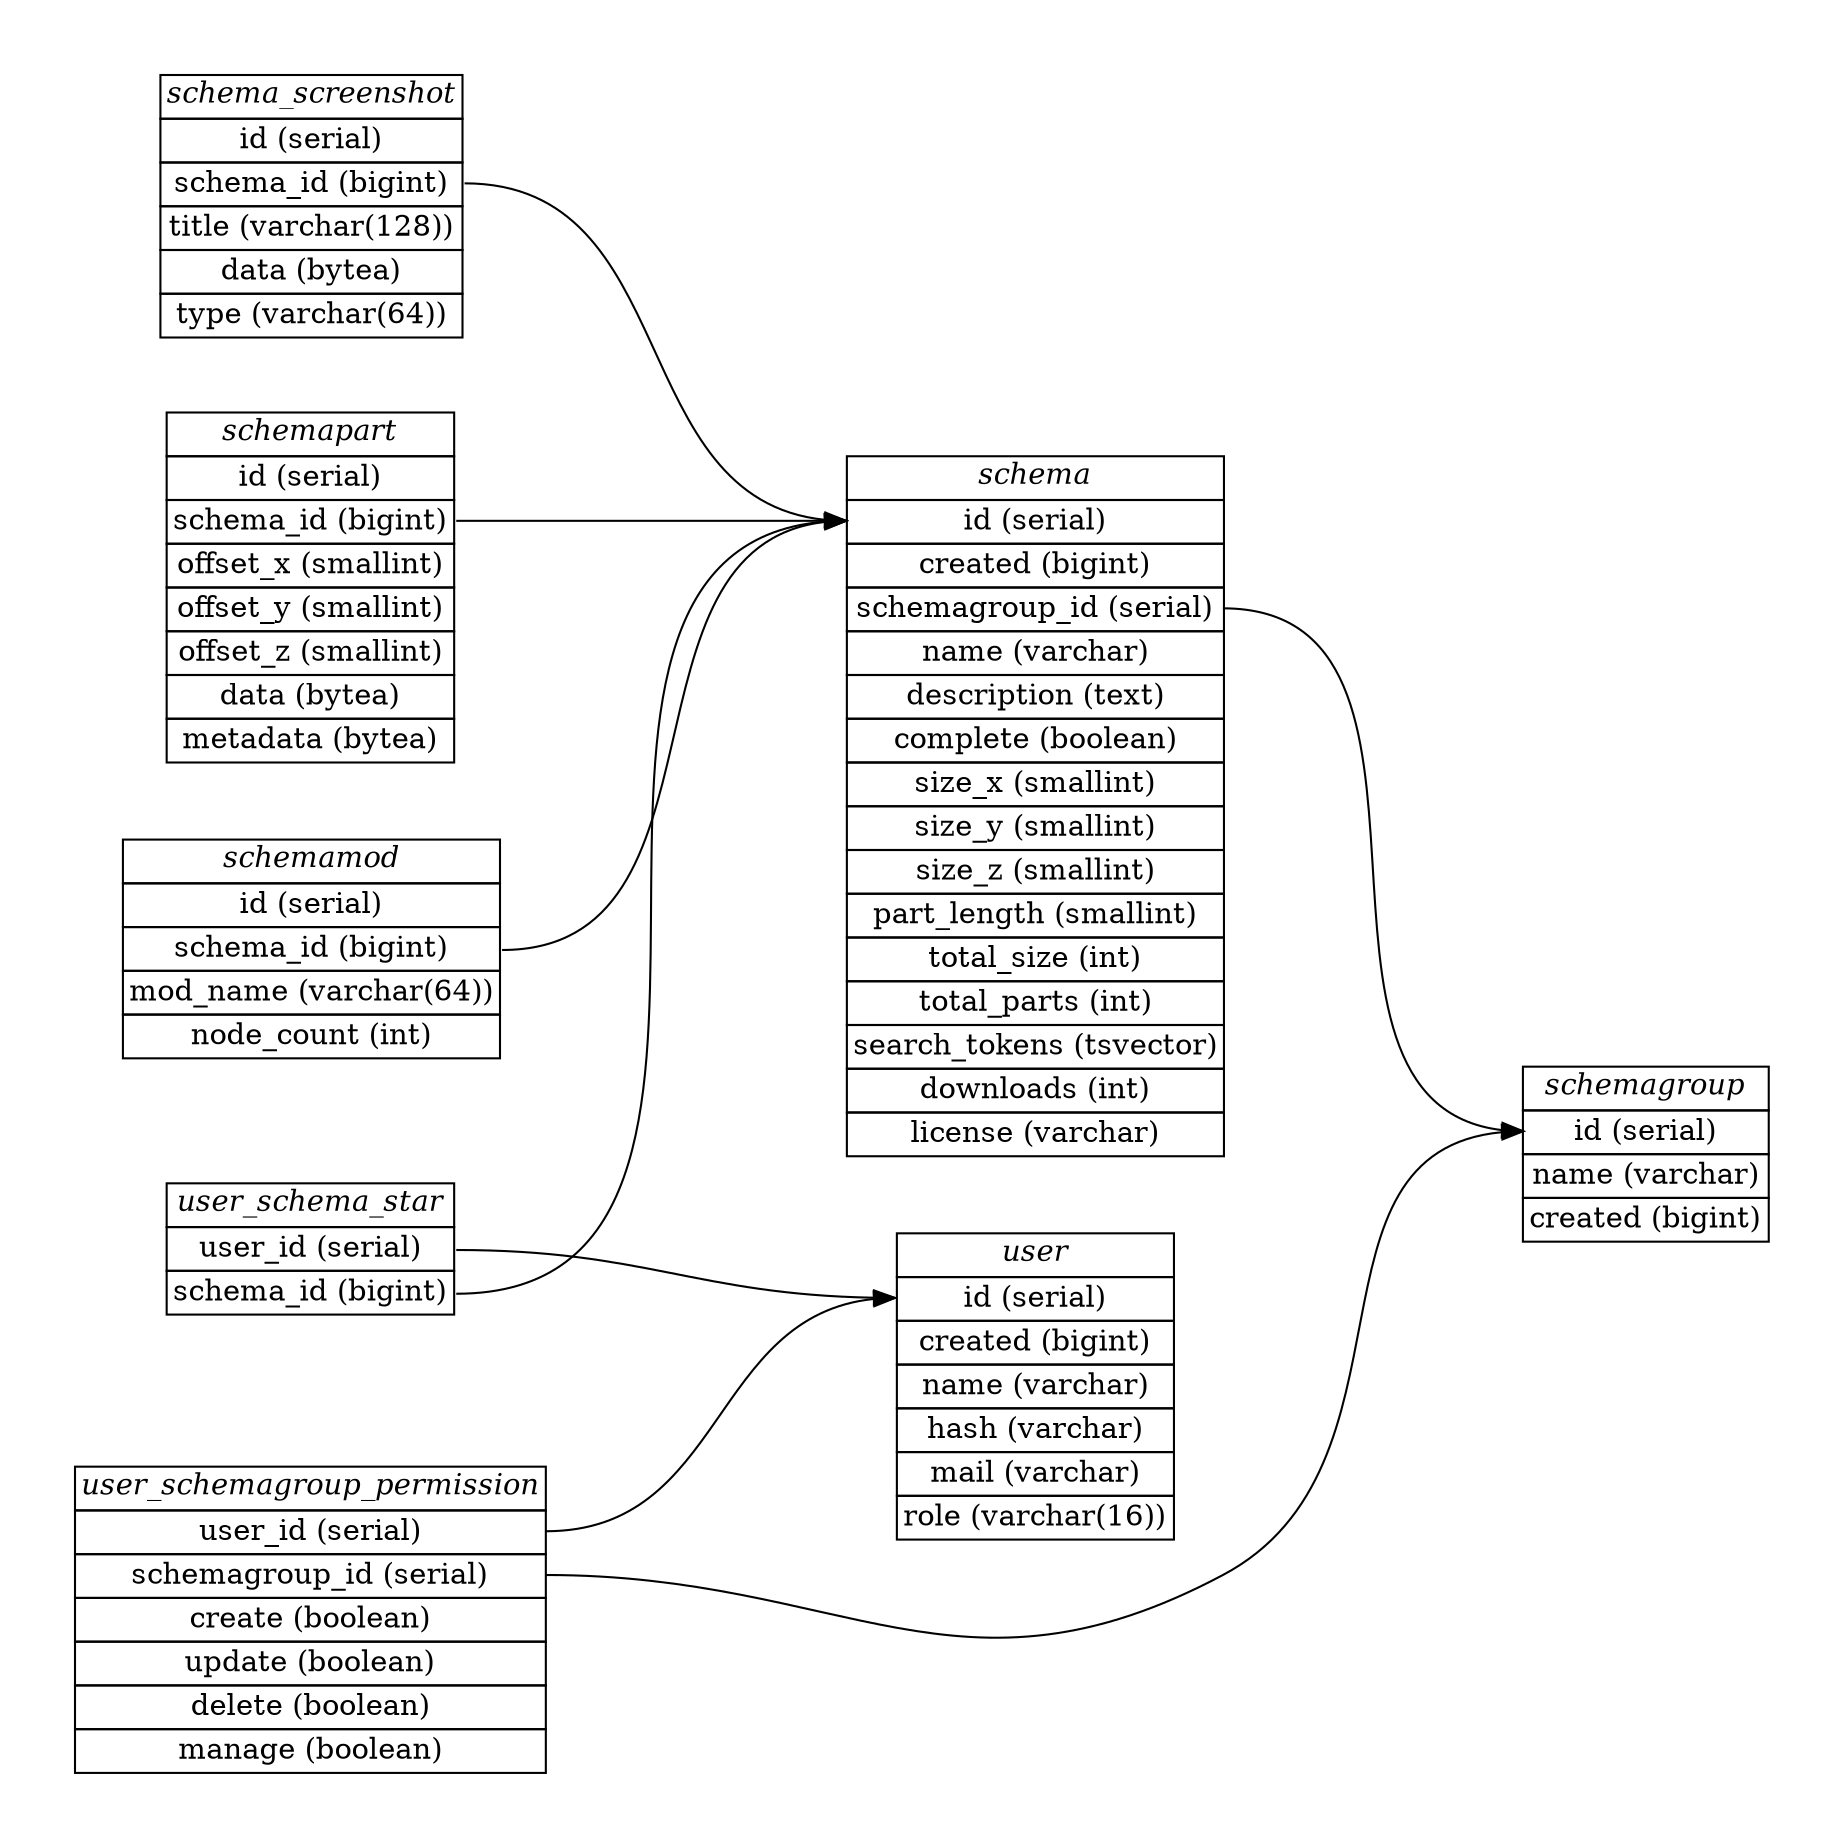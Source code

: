 digraph {
    graph [pad="0.5", nodesep="0.5", ranksep="2"];
    node [shape=plain]
    rankdir=LR;

user [label=<
<table border="0" cellborder="1" cellspacing="0">
  <tr><td><i>user</i></td></tr>
  <tr><td port="user_id">id (serial)</td></tr>
  <tr><td>created (bigint)</td></tr>
  <tr><td>name (varchar)</td></tr>
  <tr><td>hash (varchar)</td></tr>
  <tr><td>mail (varchar)</td></tr>
  <tr><td>role (varchar(16))</td></tr>
</table>>];

schemagroup [label=<
<table border="0" cellborder="1" cellspacing="0">
  <tr><td><i>schemagroup</i></td></tr>
  <tr><td port="schemagroup_id">id (serial)</td></tr>
  <tr><td>name (varchar)</td></tr>
  <tr><td>created (bigint)</td></tr>
</table>>];


user_schemagroup_permission [label=<
<table border="0" cellborder="1" cellspacing="0">
  <tr><td><i>user_schemagroup_permission</i></td></tr>
  <tr><td port="user_schemagroup_permission_user_id">user_id (serial)</td></tr>
  <tr><td port="user_schemagroup_permission_schemagroup_id">schemagroup_id (serial)</td></tr>
  <tr><td>create (boolean)</td></tr>
  <tr><td>update (boolean)</td></tr>
  <tr><td>delete (boolean)</td></tr>
  <tr><td>manage (boolean)</td></tr>
</table>>];

user_schemagroup_permission:user_schemagroup_permission_user_id -> user:user_id;
user_schemagroup_permission:user_schemagroup_permission_schemagroup_id -> schemagroup:schemagroup_id;

schema [label=<
<table border="0" cellborder="1" cellspacing="0">
  <tr><td><i>schema</i></td></tr>
  <tr><td port="schema_id">id (serial)</td></tr>
  <tr><td>created (bigint)</td></tr>
  <tr><td port="schema_schemagroup_id">schemagroup_id (serial)</td></tr>
  <tr><td>name (varchar)</td></tr>
  <tr><td>description (text)</td></tr>
  <tr><td>complete (boolean)</td></tr>
  <tr><td>size_x (smallint)</td></tr>
  <tr><td>size_y (smallint)</td></tr>
  <tr><td>size_z (smallint)</td></tr>
  <tr><td>part_length (smallint)</td></tr>
  <tr><td>total_size (int)</td></tr>
  <tr><td>total_parts (int)</td></tr>
  <tr><td>search_tokens (tsvector)</td></tr>
  <tr><td>downloads (int)</td></tr>
  <tr><td>license (varchar)</td></tr>
</table>>];

schema:schema_schemagroup_id -> schemagroup:schemagroup_id;

schemapart [label=<
<table border="0" cellborder="1" cellspacing="0">
  <tr><td><i>schemapart</i></td></tr>
  <tr><td>id (serial)</td></tr>
  <tr><td port="schemapart_schema_id">schema_id (bigint)</td></tr>
  <tr><td>offset_x (smallint)</td></tr>
  <tr><td>offset_y (smallint)</td></tr>
  <tr><td>offset_z (smallint)</td></tr>
  <tr><td>data (bytea)</td></tr>
  <tr><td>metadata (bytea)</td></tr>
</table>>];

schemapart:schemapart_schema_id -> schema:schema_id;

schemamod [label=<
<table border="0" cellborder="1" cellspacing="0">
  <tr><td><i>schemamod</i></td></tr>
  <tr><td>id (serial)</td></tr>
  <tr><td port="schemamod_schema_id">schema_id (bigint)</td></tr>
  <tr><td>mod_name (varchar(64))</td></tr>
  <tr><td>node_count (int)</td></tr>
</table>>];

schemamod:schemamod_schema_id -> schema:schema_id;

user_schema_star [label=<
<table border="0" cellborder="1" cellspacing="0">
  <tr><td><i>user_schema_star</i></td></tr>
  <tr><td port="user_schema_star_user_id">user_id (serial)</td></tr>
  <tr><td port="user_schema_star_schema_id">schema_id (bigint)</td></tr>
</table>>];

user_schema_star:user_schema_star_user_id -> user:user_id;
user_schema_star:user_schema_star_schema_id -> schema:schema_id;

schema_screenshot [label=<
<table border="0" cellborder="1" cellspacing="0">
  <tr><td><i>schema_screenshot</i></td></tr>
  <tr><td>id (serial)</td></tr>
  <tr><td port="schema_screenshot_schema_id">schema_id (bigint)</td></tr>
  <tr><td>title (varchar(128))</td></tr>
  <tr><td>data (bytea)</td></tr>
  <tr><td>type (varchar(64))</td></tr>
</table>>];

schema_screenshot:schema_screenshot_schema_id -> schema:schema_id;

}
